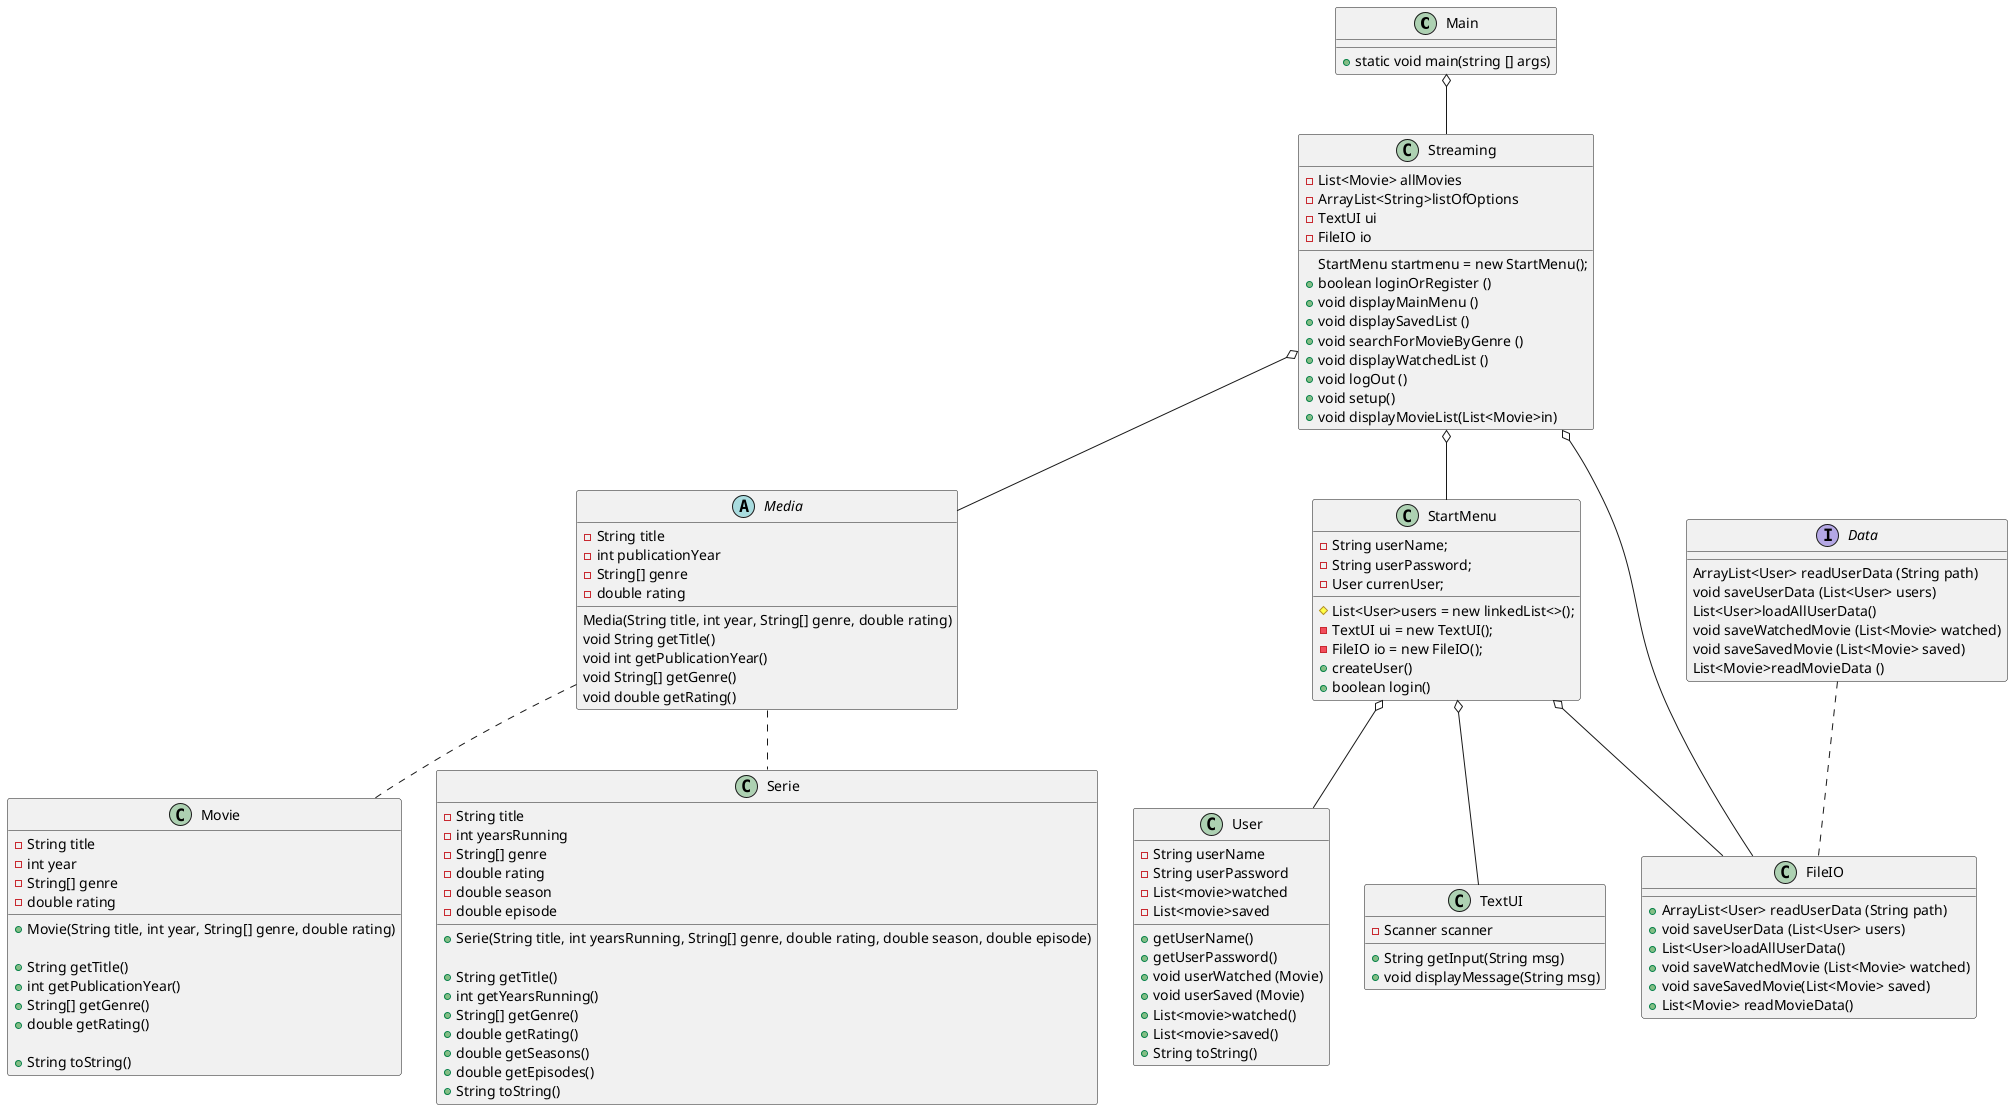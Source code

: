 @startuml
'https://plantuml.com/object-diagram

class Main{

+ static void main(string [] args)


}

class Streaming{

- List<Movie> allMovies
- ArrayList<String>listOfOptions
- TextUI ui
- FileIO io
StartMenu startmenu = new StartMenu();
+ boolean loginOrRegister ()
+ void displayMainMenu ()
+ void displaySavedList ()
+ void searchForMovieByGenre ()
+ void displayWatchedList ()
+ void logOut ()
+ void setup()
+ void displayMovieList(List<Movie>in)



}

class User{

- String userName
- String userPassword
- List<movie>watched
- List<movie>saved

+getUserName()
+getUserPassword()
+ void userWatched (Movie)
+ void userSaved (Movie)
+List<movie>watched()
+List<movie>saved()
+ String toString()

}

abstract Media{
- String title
- int publicationYear
- String[] genre
- double rating

Media(String title, int year, String[] genre, double rating)
void String getTitle()
void int getPublicationYear()
void String[] getGenre()
void double getRating()




}

class StartMenu{

- String userName;
- String userPassword;
- User currenUser;
# List<User>users = new linkedList<>();
- TextUI ui = new TextUI();
- FileIO io = new FileIO();
+ createUser()
+ boolean login()

}




class FileIO{

+ArrayList<User> readUserData (String path)
+ void saveUserData (List<User> users)
+ List<User>loadAllUserData()
+ void saveWatchedMovie (List<Movie> watched)
+ void saveSavedMovie(List<Movie> saved)
+ List<Movie> readMovieData()
}

class TextUI{

- Scanner scanner
+ String getInput(String msg)
+ void displayMessage(String msg)


}


Interface Data{

ArrayList<User> readUserData (String path)
void saveUserData (List<User> users)
List<User>loadAllUserData()
void saveWatchedMovie (List<Movie> watched)
void saveSavedMovie (List<Movie> saved)
List<Movie>readMovieData ()


}

class Movie {
- String title
- int year
- String[] genre
- double rating

+ Movie(String title, int year, String[] genre, double rating)

+ String getTitle()
+ int getPublicationYear()
+ String[] getGenre()
+ double getRating()

+ String toString()

}

class Serie{
- String title
- int yearsRunning
- String[] genre
- double rating
- double season
- double episode

+ Serie(String title, int yearsRunning, String[] genre, double rating, double season, double episode)

+ String getTitle()
+ int getYearsRunning()
+ String[] getGenre()
+ double getRating()
+ double getSeasons()
+ double getEpisodes()
+ String toString()

}

Main o-- Streaming

Streaming o-- StartMenu
Streaming o-- FileIO
Streaming o-- Media

Media .. Movie
Media .. Serie

StartMenu o-- User
StartMenu o--FileIO
StartMenu o-- TextUI

Data .. FileIO

@enduml

extends <|-- (is-a)
composition *-- (must-have)
Aggregation o-- (can-have)
Associering <--

